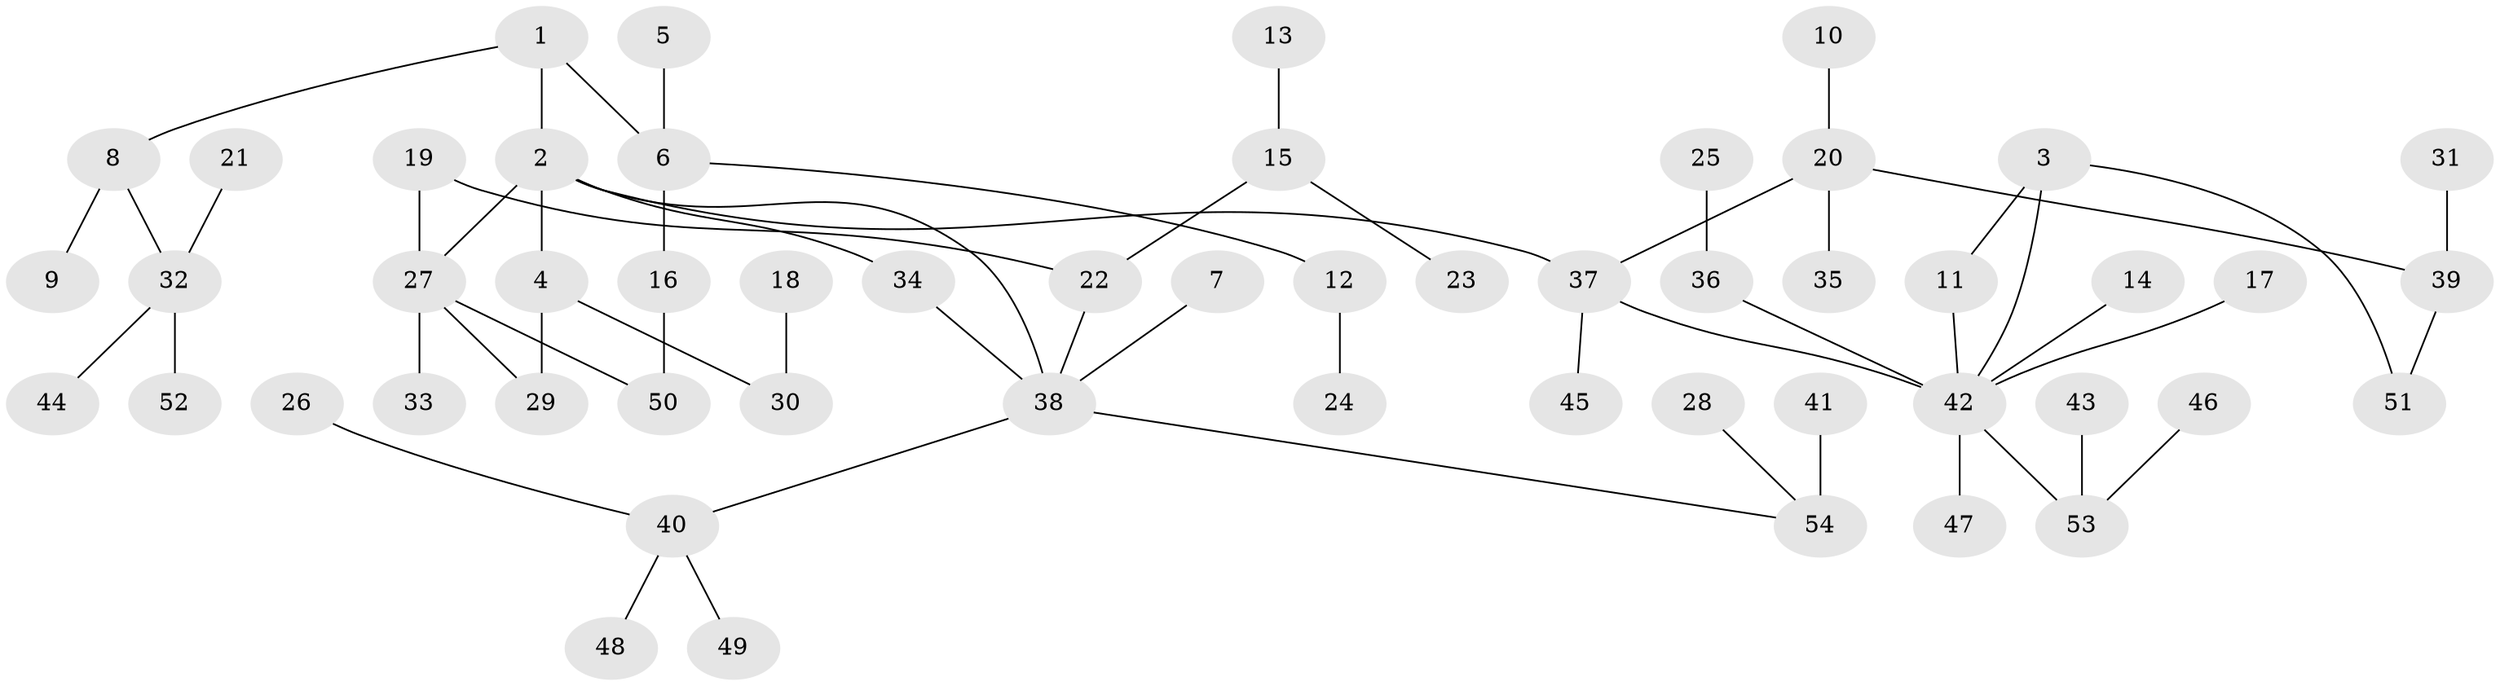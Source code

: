 // original degree distribution, {5: 0.046296296296296294, 6: 0.027777777777777776, 3: 0.12037037037037036, 2: 0.3333333333333333, 8: 0.009259259259259259, 4: 0.05555555555555555, 1: 0.4074074074074074}
// Generated by graph-tools (version 1.1) at 2025/49/03/09/25 03:49:24]
// undirected, 54 vertices, 59 edges
graph export_dot {
graph [start="1"]
  node [color=gray90,style=filled];
  1;
  2;
  3;
  4;
  5;
  6;
  7;
  8;
  9;
  10;
  11;
  12;
  13;
  14;
  15;
  16;
  17;
  18;
  19;
  20;
  21;
  22;
  23;
  24;
  25;
  26;
  27;
  28;
  29;
  30;
  31;
  32;
  33;
  34;
  35;
  36;
  37;
  38;
  39;
  40;
  41;
  42;
  43;
  44;
  45;
  46;
  47;
  48;
  49;
  50;
  51;
  52;
  53;
  54;
  1 -- 2 [weight=1.0];
  1 -- 6 [weight=1.0];
  1 -- 8 [weight=1.0];
  2 -- 4 [weight=1.0];
  2 -- 27 [weight=1.0];
  2 -- 34 [weight=1.0];
  2 -- 37 [weight=1.0];
  2 -- 38 [weight=1.0];
  3 -- 11 [weight=1.0];
  3 -- 42 [weight=1.0];
  3 -- 51 [weight=1.0];
  4 -- 29 [weight=1.0];
  4 -- 30 [weight=1.0];
  5 -- 6 [weight=1.0];
  6 -- 12 [weight=1.0];
  6 -- 16 [weight=1.0];
  7 -- 38 [weight=1.0];
  8 -- 9 [weight=1.0];
  8 -- 32 [weight=1.0];
  10 -- 20 [weight=1.0];
  11 -- 42 [weight=1.0];
  12 -- 24 [weight=1.0];
  13 -- 15 [weight=1.0];
  14 -- 42 [weight=1.0];
  15 -- 22 [weight=1.0];
  15 -- 23 [weight=1.0];
  16 -- 50 [weight=1.0];
  17 -- 42 [weight=1.0];
  18 -- 30 [weight=1.0];
  19 -- 22 [weight=1.0];
  19 -- 27 [weight=1.0];
  20 -- 35 [weight=1.0];
  20 -- 37 [weight=1.0];
  20 -- 39 [weight=1.0];
  21 -- 32 [weight=1.0];
  22 -- 38 [weight=1.0];
  25 -- 36 [weight=1.0];
  26 -- 40 [weight=1.0];
  27 -- 29 [weight=1.0];
  27 -- 33 [weight=1.0];
  27 -- 50 [weight=1.0];
  28 -- 54 [weight=1.0];
  31 -- 39 [weight=1.0];
  32 -- 44 [weight=1.0];
  32 -- 52 [weight=1.0];
  34 -- 38 [weight=1.0];
  36 -- 42 [weight=1.0];
  37 -- 42 [weight=1.0];
  37 -- 45 [weight=1.0];
  38 -- 40 [weight=1.0];
  38 -- 54 [weight=1.0];
  39 -- 51 [weight=1.0];
  40 -- 48 [weight=1.0];
  40 -- 49 [weight=1.0];
  41 -- 54 [weight=3.0];
  42 -- 47 [weight=1.0];
  42 -- 53 [weight=1.0];
  43 -- 53 [weight=1.0];
  46 -- 53 [weight=1.0];
}
